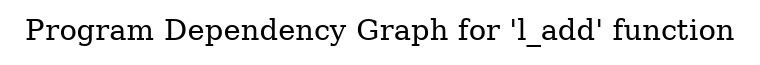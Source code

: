 digraph "Program Dependency Graph for 'l_add' function" {
	label="Program Dependency Graph for 'l_add' function";

}
